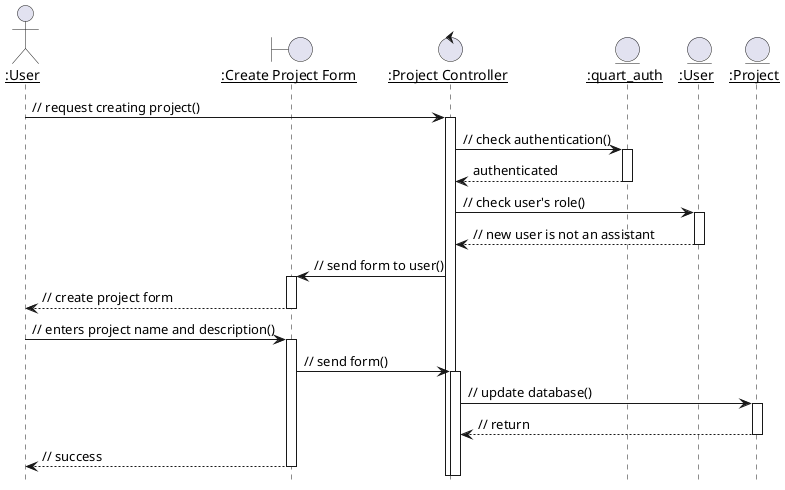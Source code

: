 @startuml
hide footbox
autoactivate on
skinparam sequenceParticipant underline
actor ":User" as usr
boundary ":Create Project Form" as form
control ":Project Controller" as ctl
entity ":quart_auth" as quart
entity ":User" as db_usr
entity ":Project" as db_prj

usr -> ctl : // request creating project()
ctl -> quart : // check authentication()
ctl <-- quart : authenticated 
ctl -> db_usr : // check user's role()
ctl <-- db_usr : // new user is not an assistant
ctl -> form : // send form to user()
usr <-- form : // create project form
usr -> form : // enters project name and description()
form -> ctl : // send form()
ctl -> db_prj : // update database()
ctl <-- db_prj : // return
usr <-- form : // success
@enduml